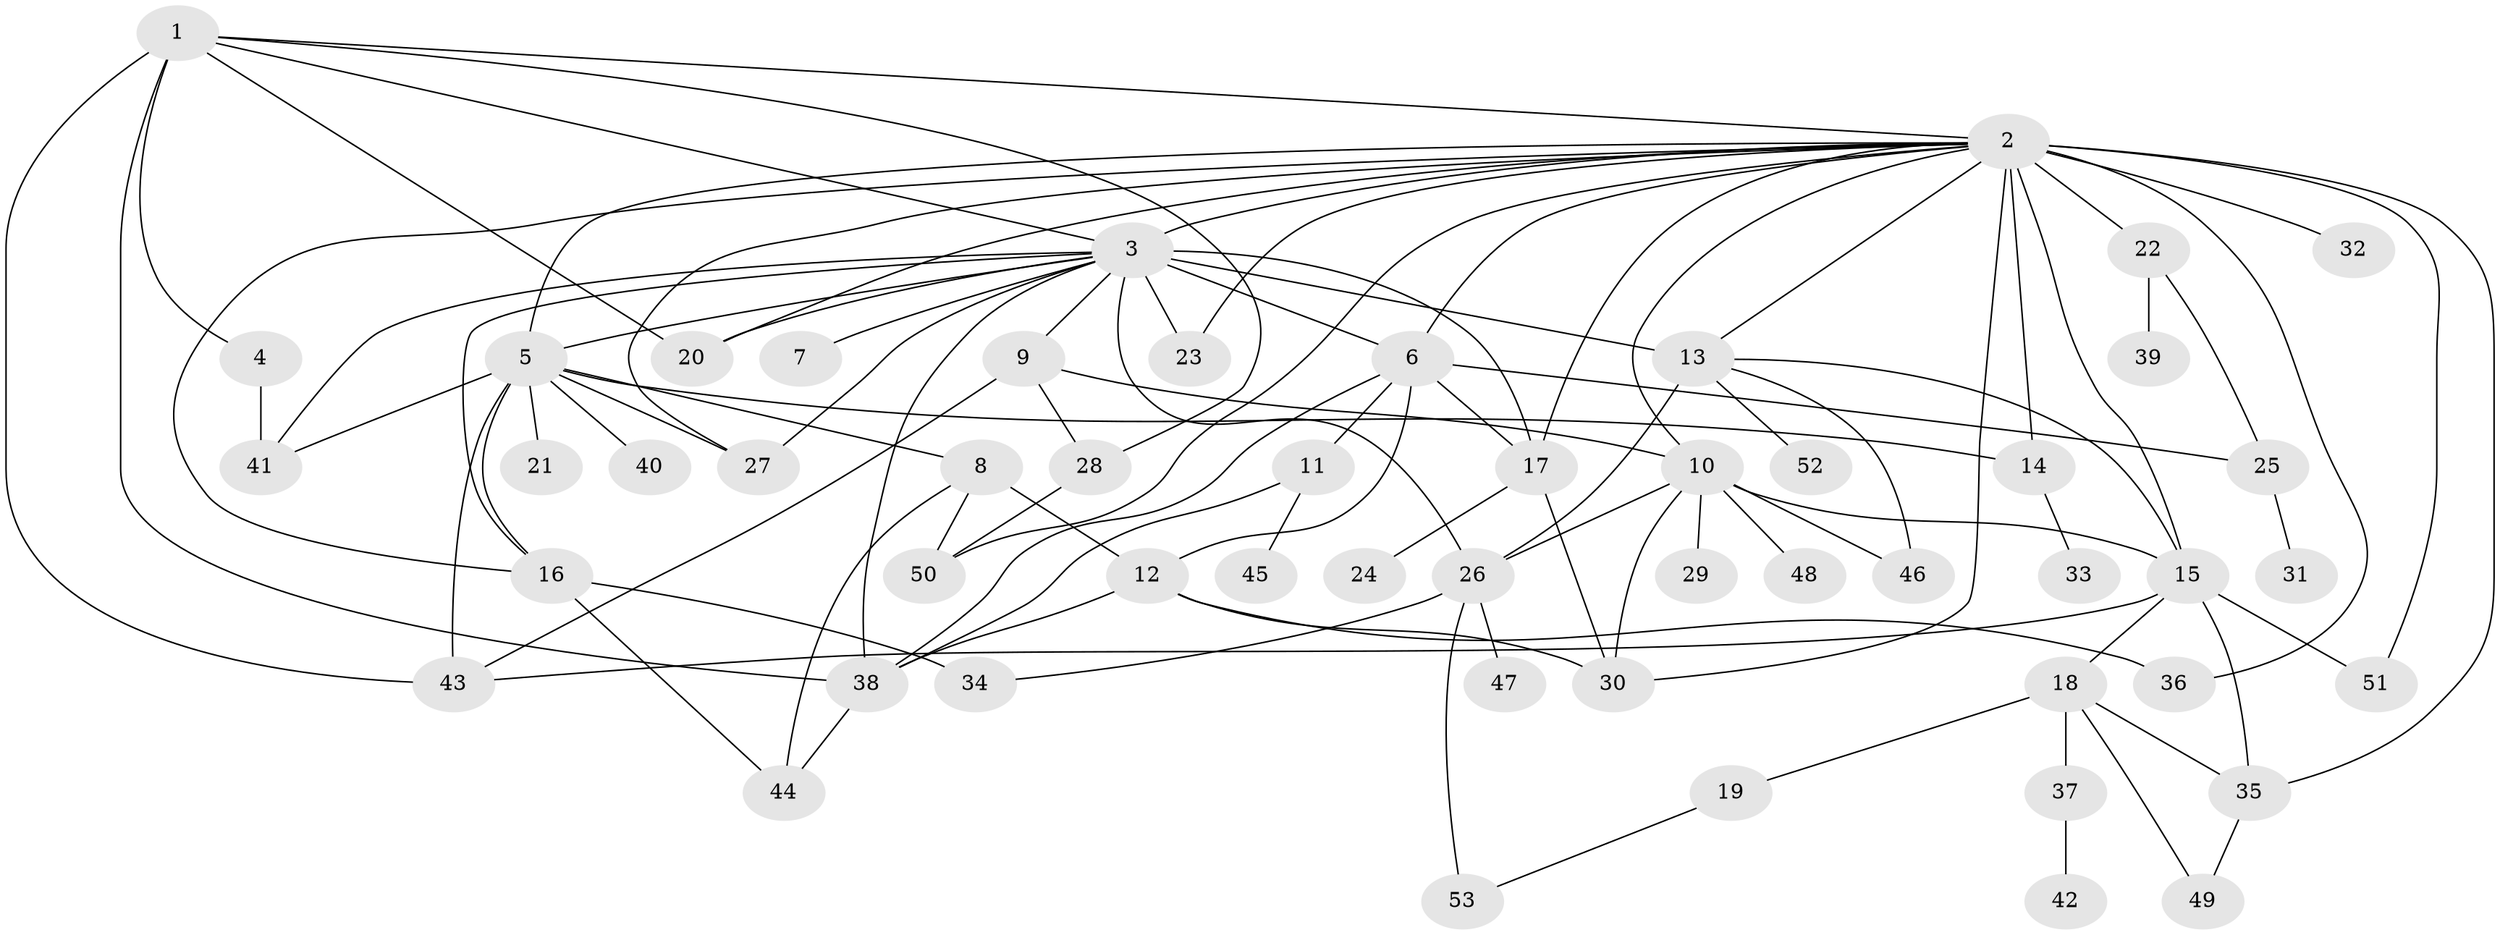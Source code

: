 // original degree distribution, {8: 0.015503875968992248, 30: 0.007751937984496124, 23: 0.007751937984496124, 5: 0.06201550387596899, 11: 0.007751937984496124, 12: 0.007751937984496124, 2: 0.2248062015503876, 6: 0.023255813953488372, 4: 0.05426356589147287, 1: 0.4728682170542636, 9: 0.007751937984496124, 7: 0.015503875968992248, 3: 0.09302325581395349}
// Generated by graph-tools (version 1.1) at 2025/50/03/04/25 22:50:15]
// undirected, 53 vertices, 98 edges
graph export_dot {
  node [color=gray90,style=filled];
  1;
  2;
  3;
  4;
  5;
  6;
  7;
  8;
  9;
  10;
  11;
  12;
  13;
  14;
  15;
  16;
  17;
  18;
  19;
  20;
  21;
  22;
  23;
  24;
  25;
  26;
  27;
  28;
  29;
  30;
  31;
  32;
  33;
  34;
  35;
  36;
  37;
  38;
  39;
  40;
  41;
  42;
  43;
  44;
  45;
  46;
  47;
  48;
  49;
  50;
  51;
  52;
  53;
  1 -- 2 [weight=1.0];
  1 -- 3 [weight=1.0];
  1 -- 4 [weight=1.0];
  1 -- 20 [weight=1.0];
  1 -- 28 [weight=1.0];
  1 -- 38 [weight=1.0];
  1 -- 43 [weight=1.0];
  2 -- 3 [weight=1.0];
  2 -- 5 [weight=1.0];
  2 -- 6 [weight=1.0];
  2 -- 10 [weight=1.0];
  2 -- 13 [weight=1.0];
  2 -- 14 [weight=1.0];
  2 -- 15 [weight=1.0];
  2 -- 16 [weight=1.0];
  2 -- 17 [weight=1.0];
  2 -- 20 [weight=1.0];
  2 -- 22 [weight=9.0];
  2 -- 23 [weight=1.0];
  2 -- 27 [weight=1.0];
  2 -- 30 [weight=1.0];
  2 -- 32 [weight=1.0];
  2 -- 35 [weight=1.0];
  2 -- 36 [weight=1.0];
  2 -- 50 [weight=2.0];
  2 -- 51 [weight=1.0];
  3 -- 5 [weight=1.0];
  3 -- 6 [weight=1.0];
  3 -- 7 [weight=1.0];
  3 -- 9 [weight=1.0];
  3 -- 13 [weight=7.0];
  3 -- 16 [weight=1.0];
  3 -- 17 [weight=1.0];
  3 -- 20 [weight=1.0];
  3 -- 23 [weight=1.0];
  3 -- 26 [weight=1.0];
  3 -- 27 [weight=1.0];
  3 -- 38 [weight=1.0];
  3 -- 41 [weight=1.0];
  4 -- 41 [weight=3.0];
  5 -- 8 [weight=1.0];
  5 -- 14 [weight=1.0];
  5 -- 16 [weight=1.0];
  5 -- 21 [weight=1.0];
  5 -- 27 [weight=1.0];
  5 -- 40 [weight=1.0];
  5 -- 41 [weight=1.0];
  5 -- 43 [weight=1.0];
  6 -- 11 [weight=2.0];
  6 -- 12 [weight=2.0];
  6 -- 17 [weight=1.0];
  6 -- 25 [weight=1.0];
  6 -- 38 [weight=1.0];
  8 -- 12 [weight=1.0];
  8 -- 44 [weight=1.0];
  8 -- 50 [weight=2.0];
  9 -- 10 [weight=1.0];
  9 -- 28 [weight=1.0];
  9 -- 43 [weight=1.0];
  10 -- 15 [weight=1.0];
  10 -- 26 [weight=1.0];
  10 -- 29 [weight=4.0];
  10 -- 30 [weight=1.0];
  10 -- 46 [weight=1.0];
  10 -- 48 [weight=1.0];
  11 -- 38 [weight=1.0];
  11 -- 45 [weight=1.0];
  12 -- 30 [weight=1.0];
  12 -- 36 [weight=1.0];
  12 -- 38 [weight=1.0];
  13 -- 15 [weight=1.0];
  13 -- 26 [weight=1.0];
  13 -- 46 [weight=1.0];
  13 -- 52 [weight=1.0];
  14 -- 33 [weight=1.0];
  15 -- 18 [weight=1.0];
  15 -- 35 [weight=1.0];
  15 -- 43 [weight=1.0];
  15 -- 51 [weight=1.0];
  16 -- 34 [weight=2.0];
  16 -- 44 [weight=1.0];
  17 -- 24 [weight=3.0];
  17 -- 30 [weight=1.0];
  18 -- 19 [weight=1.0];
  18 -- 35 [weight=1.0];
  18 -- 37 [weight=1.0];
  18 -- 49 [weight=1.0];
  19 -- 53 [weight=1.0];
  22 -- 25 [weight=1.0];
  22 -- 39 [weight=1.0];
  25 -- 31 [weight=2.0];
  26 -- 34 [weight=1.0];
  26 -- 47 [weight=1.0];
  26 -- 53 [weight=1.0];
  28 -- 50 [weight=1.0];
  35 -- 49 [weight=1.0];
  37 -- 42 [weight=1.0];
  38 -- 44 [weight=1.0];
}
